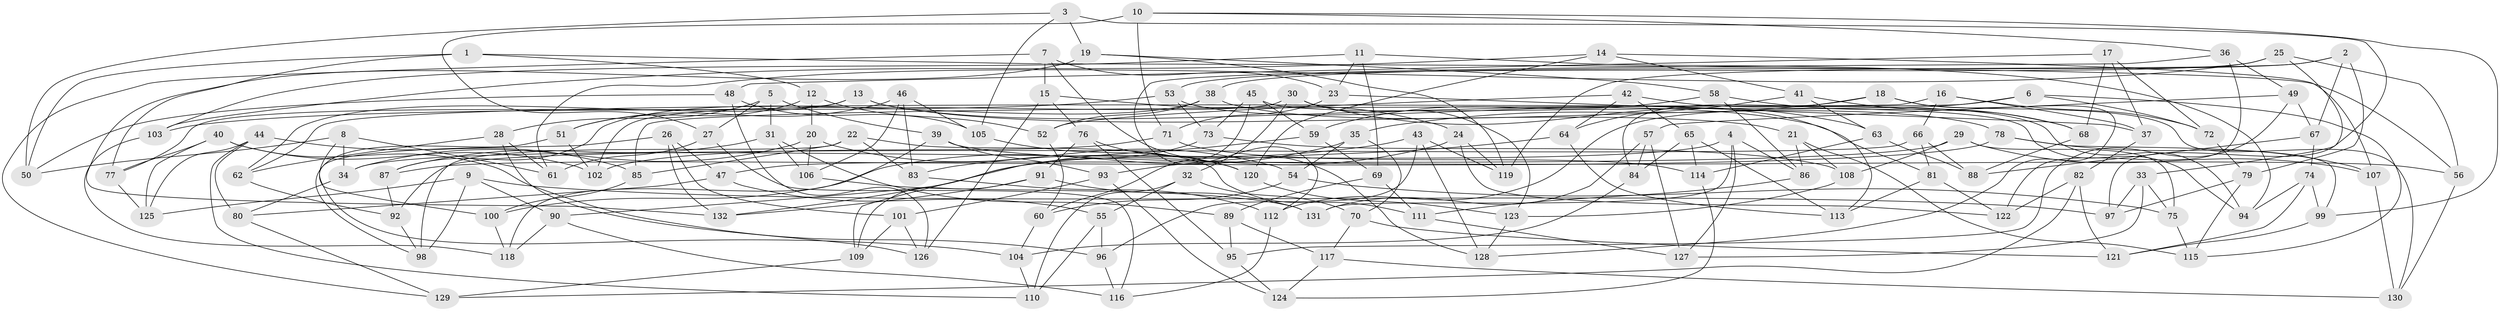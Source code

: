 // Generated by graph-tools (version 1.1) at 2025/38/03/09/25 02:38:12]
// undirected, 132 vertices, 264 edges
graph export_dot {
graph [start="1"]
  node [color=gray90,style=filled];
  1;
  2;
  3;
  4;
  5;
  6;
  7;
  8;
  9;
  10;
  11;
  12;
  13;
  14;
  15;
  16;
  17;
  18;
  19;
  20;
  21;
  22;
  23;
  24;
  25;
  26;
  27;
  28;
  29;
  30;
  31;
  32;
  33;
  34;
  35;
  36;
  37;
  38;
  39;
  40;
  41;
  42;
  43;
  44;
  45;
  46;
  47;
  48;
  49;
  50;
  51;
  52;
  53;
  54;
  55;
  56;
  57;
  58;
  59;
  60;
  61;
  62;
  63;
  64;
  65;
  66;
  67;
  68;
  69;
  70;
  71;
  72;
  73;
  74;
  75;
  76;
  77;
  78;
  79;
  80;
  81;
  82;
  83;
  84;
  85;
  86;
  87;
  88;
  89;
  90;
  91;
  92;
  93;
  94;
  95;
  96;
  97;
  98;
  99;
  100;
  101;
  102;
  103;
  104;
  105;
  106;
  107;
  108;
  109;
  110;
  111;
  112;
  113;
  114;
  115;
  116;
  117;
  118;
  119;
  120;
  121;
  122;
  123;
  124;
  125;
  126;
  127;
  128;
  129;
  130;
  131;
  132;
  1 -- 77;
  1 -- 50;
  1 -- 56;
  1 -- 12;
  2 -- 38;
  2 -- 119;
  2 -- 79;
  2 -- 67;
  3 -- 50;
  3 -- 19;
  3 -- 97;
  3 -- 105;
  4 -- 131;
  4 -- 34;
  4 -- 86;
  4 -- 127;
  5 -- 39;
  5 -- 28;
  5 -- 27;
  5 -- 31;
  6 -- 62;
  6 -- 112;
  6 -- 115;
  6 -- 72;
  7 -- 128;
  7 -- 15;
  7 -- 23;
  7 -- 129;
  8 -- 61;
  8 -- 100;
  8 -- 34;
  8 -- 50;
  9 -- 97;
  9 -- 98;
  9 -- 125;
  9 -- 90;
  10 -- 99;
  10 -- 27;
  10 -- 71;
  10 -- 36;
  11 -- 69;
  11 -- 103;
  11 -- 94;
  11 -- 23;
  12 -- 52;
  12 -- 51;
  12 -- 20;
  13 -- 62;
  13 -- 81;
  13 -- 77;
  13 -- 21;
  14 -- 120;
  14 -- 103;
  14 -- 107;
  14 -- 41;
  15 -- 76;
  15 -- 126;
  15 -- 24;
  16 -- 37;
  16 -- 72;
  16 -- 85;
  16 -- 66;
  17 -- 68;
  17 -- 37;
  17 -- 72;
  17 -- 48;
  18 -- 35;
  18 -- 84;
  18 -- 130;
  18 -- 128;
  19 -- 58;
  19 -- 119;
  19 -- 132;
  20 -- 54;
  20 -- 34;
  20 -- 106;
  21 -- 86;
  21 -- 115;
  21 -- 108;
  22 -- 111;
  22 -- 98;
  22 -- 85;
  22 -- 83;
  23 -- 37;
  23 -- 71;
  24 -- 119;
  24 -- 122;
  24 -- 90;
  25 -- 53;
  25 -- 61;
  25 -- 33;
  25 -- 56;
  26 -- 47;
  26 -- 132;
  26 -- 101;
  26 -- 98;
  27 -- 116;
  27 -- 61;
  28 -- 61;
  28 -- 62;
  28 -- 126;
  29 -- 107;
  29 -- 75;
  29 -- 108;
  29 -- 47;
  30 -- 123;
  30 -- 32;
  30 -- 102;
  30 -- 63;
  31 -- 87;
  31 -- 106;
  31 -- 89;
  32 -- 55;
  32 -- 110;
  32 -- 70;
  33 -- 75;
  33 -- 127;
  33 -- 97;
  34 -- 80;
  35 -- 70;
  35 -- 54;
  35 -- 100;
  36 -- 49;
  36 -- 122;
  36 -- 112;
  37 -- 82;
  38 -- 87;
  38 -- 78;
  38 -- 52;
  39 -- 118;
  39 -- 93;
  39 -- 56;
  40 -- 125;
  40 -- 102;
  40 -- 96;
  40 -- 77;
  41 -- 68;
  41 -- 64;
  41 -- 63;
  42 -- 52;
  42 -- 94;
  42 -- 65;
  42 -- 64;
  43 -- 83;
  43 -- 128;
  43 -- 96;
  43 -- 119;
  44 -- 110;
  44 -- 125;
  44 -- 85;
  44 -- 80;
  45 -- 60;
  45 -- 59;
  45 -- 94;
  45 -- 73;
  46 -- 105;
  46 -- 83;
  46 -- 106;
  46 -- 51;
  47 -- 55;
  47 -- 80;
  48 -- 105;
  48 -- 126;
  48 -- 50;
  49 -- 95;
  49 -- 57;
  49 -- 67;
  51 -- 104;
  51 -- 102;
  52 -- 60;
  53 -- 73;
  53 -- 103;
  53 -- 113;
  54 -- 75;
  54 -- 60;
  55 -- 96;
  55 -- 110;
  56 -- 130;
  57 -- 127;
  57 -- 84;
  57 -- 131;
  58 -- 68;
  58 -- 59;
  58 -- 86;
  59 -- 69;
  59 -- 132;
  60 -- 104;
  62 -- 92;
  63 -- 114;
  63 -- 88;
  64 -- 113;
  64 -- 93;
  65 -- 84;
  65 -- 114;
  65 -- 113;
  66 -- 92;
  66 -- 81;
  66 -- 88;
  67 -- 88;
  67 -- 74;
  68 -- 88;
  69 -- 89;
  69 -- 111;
  70 -- 117;
  70 -- 121;
  71 -- 102;
  71 -- 114;
  72 -- 79;
  73 -- 109;
  73 -- 108;
  74 -- 99;
  74 -- 94;
  74 -- 121;
  75 -- 115;
  76 -- 91;
  76 -- 120;
  76 -- 95;
  77 -- 125;
  78 -- 87;
  78 -- 99;
  78 -- 107;
  79 -- 115;
  79 -- 97;
  80 -- 129;
  81 -- 122;
  81 -- 113;
  82 -- 121;
  82 -- 129;
  82 -- 122;
  83 -- 112;
  84 -- 104;
  85 -- 100;
  86 -- 111;
  87 -- 92;
  89 -- 95;
  89 -- 117;
  90 -- 118;
  90 -- 116;
  91 -- 131;
  91 -- 132;
  91 -- 109;
  92 -- 98;
  93 -- 101;
  93 -- 124;
  95 -- 124;
  96 -- 116;
  99 -- 121;
  100 -- 118;
  101 -- 109;
  101 -- 126;
  103 -- 118;
  104 -- 110;
  105 -- 120;
  106 -- 131;
  107 -- 130;
  108 -- 123;
  109 -- 129;
  111 -- 127;
  112 -- 116;
  114 -- 124;
  117 -- 124;
  117 -- 130;
  120 -- 123;
  123 -- 128;
}
